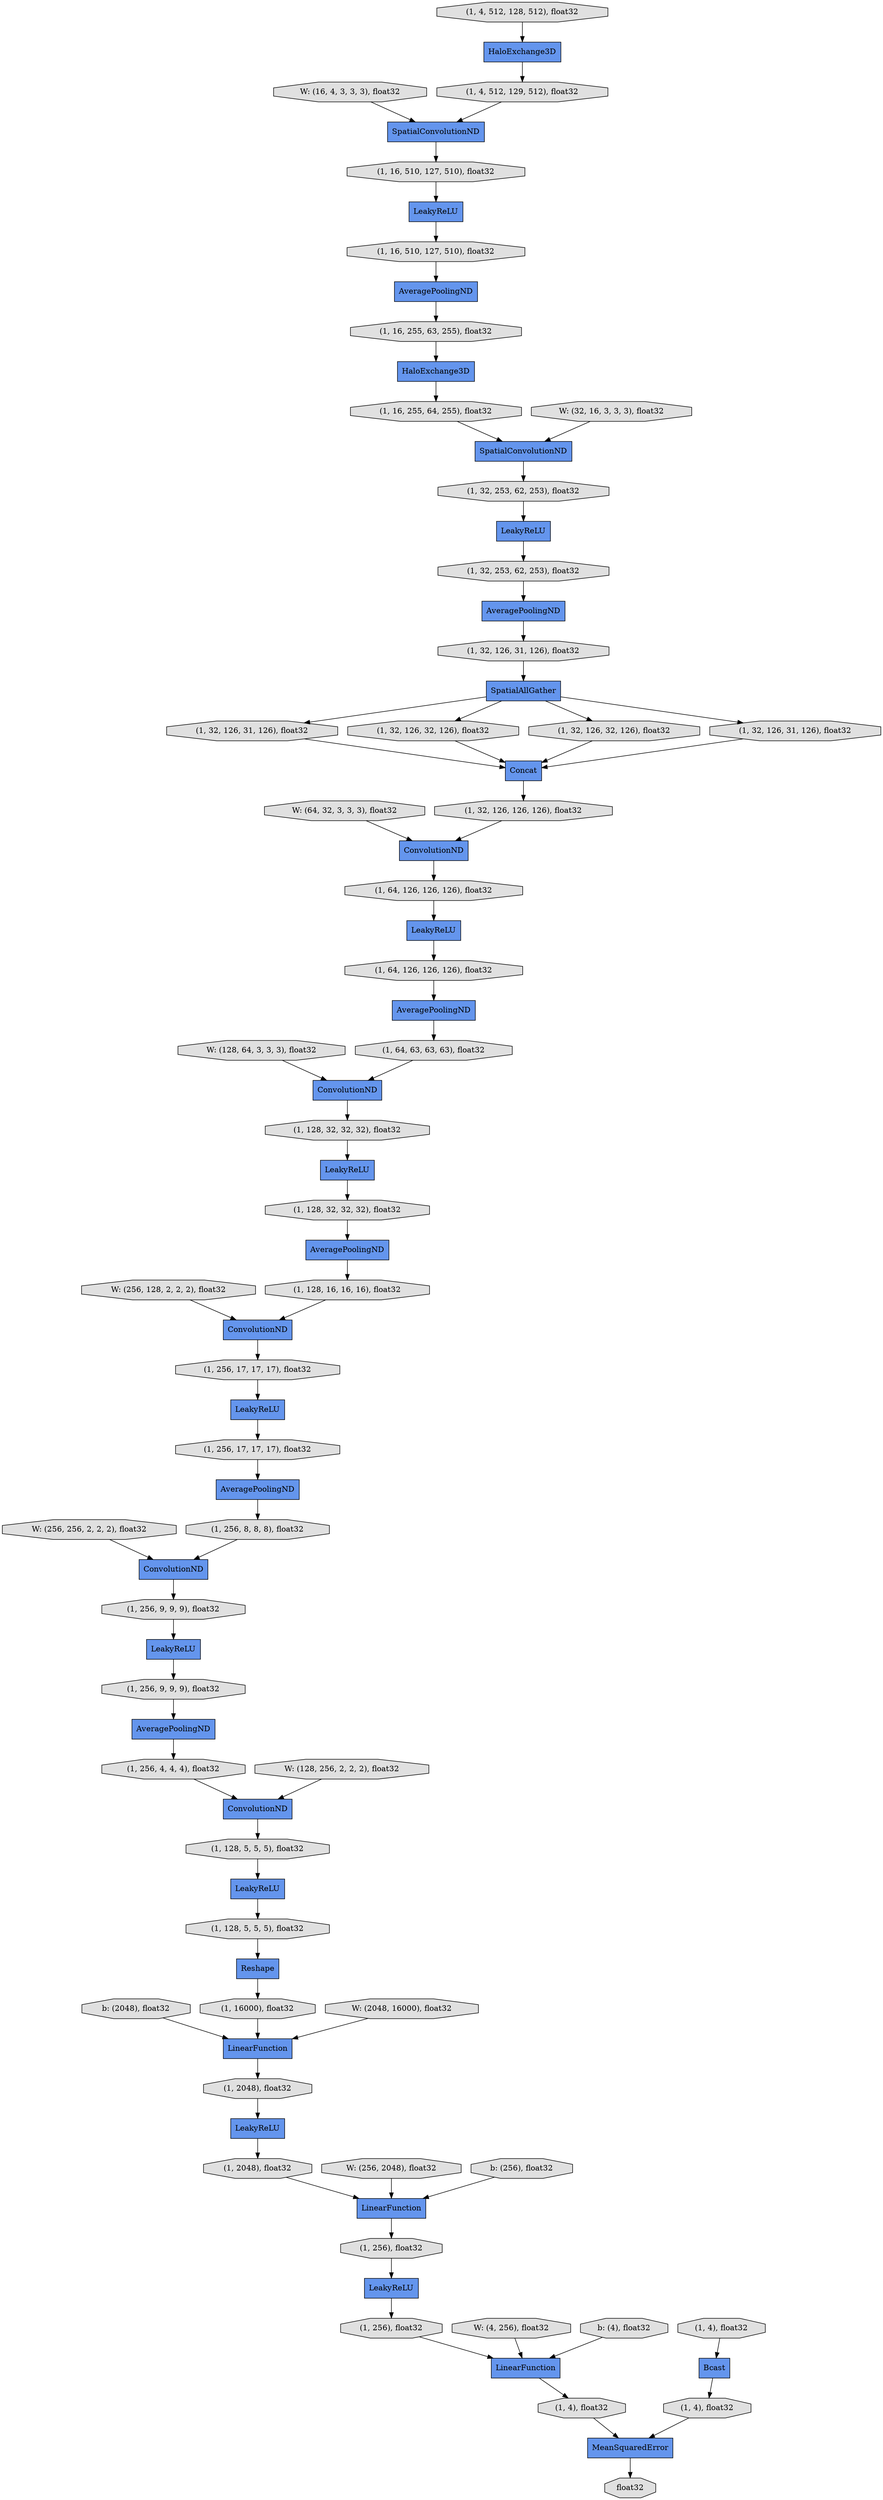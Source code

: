 digraph graphname{rankdir=TB;47382010839120 [label="b: (2048), float32",shape="octagon",fillcolor="#E0E0E0",style="filled"];47382193733776 [label="(1, 256, 4, 4, 4), float32",shape="octagon",fillcolor="#E0E0E0",style="filled"];47382010839184 [label="LeakyReLU",shape="record",fillcolor="#6495ED",style="filled"];47382149046544 [label="W: (256, 2048), float32",shape="octagon",fillcolor="#E0E0E0",style="filled"];47382193668624 [label="(1, 16, 255, 64, 255), float32",shape="octagon",fillcolor="#E0E0E0",style="filled"];47382149046864 [label="b: (256), float32",shape="octagon",fillcolor="#E0E0E0",style="filled"];47382193734224 [label="(1, 128, 5, 5, 5), float32",shape="octagon",fillcolor="#E0E0E0",style="filled"];47382193734480 [label="LeakyReLU",shape="record",fillcolor="#6495ED",style="filled"];47382193668944 [label="AveragePoolingND",shape="record",fillcolor="#6495ED",style="filled"];47382149047184 [label="W: (4, 256), float32",shape="octagon",fillcolor="#E0E0E0",style="filled"];47382193734544 [label="(1, 128, 5, 5, 5), float32",shape="octagon",fillcolor="#E0E0E0",style="filled"];47382010840016 [label="W: (16, 4, 3, 3, 3), float32",shape="octagon",fillcolor="#E0E0E0",style="filled"];47382193669200 [label="Concat",shape="record",fillcolor="#6495ED",style="filled"];47382193669264 [label="(1, 32, 253, 62, 253), float32",shape="octagon",fillcolor="#E0E0E0",style="filled"];47382149047504 [label="b: (4), float32",shape="octagon",fillcolor="#E0E0E0",style="filled"];47382193734992 [label="LinearFunction",shape="record",fillcolor="#6495ED",style="filled"];47382010840400 [label="W: (32, 16, 3, 3, 3), float32",shape="octagon",fillcolor="#E0E0E0",style="filled"];47382193669520 [label="SpatialAllGather",shape="record",fillcolor="#6495ED",style="filled"];47382193669584 [label="(1, 32, 253, 62, 253), float32",shape="octagon",fillcolor="#E0E0E0",style="filled"];47382193669840 [label="LeakyReLU",shape="record",fillcolor="#6495ED",style="filled"];47382010840784 [label="W: (64, 32, 3, 3, 3), float32",shape="octagon",fillcolor="#E0E0E0",style="filled"];47382193669904 [label="(1, 32, 126, 31, 126), float32",shape="octagon",fillcolor="#E0E0E0",style="filled"];47382193735504 [label="(1, 16000), float32",shape="octagon",fillcolor="#E0E0E0",style="filled"];47382193670096 [label="ConvolutionND",shape="record",fillcolor="#6495ED",style="filled"];47382010841168 [label="W: (128, 64, 3, 3, 3), float32",shape="octagon",fillcolor="#E0E0E0",style="filled"];47382193735952 [label="(1, 2048), float32",shape="octagon",fillcolor="#E0E0E0",style="filled"];47382193736080 [label="(1, 2048), float32",shape="octagon",fillcolor="#E0E0E0",style="filled"];47382193670544 [label="(1, 32, 126, 31, 126), float32",shape="octagon",fillcolor="#E0E0E0",style="filled"];47382010841552 [label="W: (256, 128, 2, 2, 2), float32",shape="octagon",fillcolor="#E0E0E0",style="filled"];47382193736208 [label="LinearFunction",shape="record",fillcolor="#6495ED",style="filled"];47382193670864 [label="(1, 32, 126, 32, 126), float32",shape="octagon",fillcolor="#E0E0E0",style="filled"];47382010841936 [label="W: (256, 256, 2, 2, 2), float32",shape="octagon",fillcolor="#E0E0E0",style="filled"];47382193736592 [label="(1, 256), float32",shape="octagon",fillcolor="#E0E0E0",style="filled"];47382193736656 [label="MeanSquaredError",shape="record",fillcolor="#6495ED",style="filled"];47382193671184 [label="(1, 32, 126, 32, 126), float32",shape="octagon",fillcolor="#E0E0E0",style="filled"];47382193736784 [label="(1, 256), float32",shape="octagon",fillcolor="#E0E0E0",style="filled"];47382010842320 [label="W: (128, 256, 2, 2, 2), float32",shape="octagon",fillcolor="#E0E0E0",style="filled"];47382193671504 [label="(1, 32, 126, 31, 126), float32",shape="octagon",fillcolor="#E0E0E0",style="filled"];47382193671632 [label="LeakyReLU",shape="record",fillcolor="#6495ED",style="filled"];47382010842704 [label="W: (2048, 16000), float32",shape="octagon",fillcolor="#E0E0E0",style="filled"];47382193671760 [label="AveragePoolingND",shape="record",fillcolor="#6495ED",style="filled"];47382193737360 [label="(1, 4), float32",shape="octagon",fillcolor="#E0E0E0",style="filled"];47382193671824 [label="(1, 32, 126, 126, 126), float32",shape="octagon",fillcolor="#E0E0E0",style="filled"];47382193737488 [label="float32",shape="octagon",fillcolor="#E0E0E0",style="filled"];47382193672080 [label="ConvolutionND",shape="record",fillcolor="#6495ED",style="filled"];47382193672144 [label="(1, 64, 126, 126, 126), float32",shape="octagon",fillcolor="#E0E0E0",style="filled"];47382193565840 [label="Bcast",shape="record",fillcolor="#6495ED",style="filled"];47382193713488 [label="(1, 64, 126, 126, 126), float32",shape="octagon",fillcolor="#E0E0E0",style="filled"];47382193713872 [label="(1, 64, 63, 63, 63), float32",shape="octagon",fillcolor="#E0E0E0",style="filled"];47382193566672 [label="SpatialConvolutionND",shape="record",fillcolor="#6495ED",style="filled"];47382193714256 [label="ConvolutionND",shape="record",fillcolor="#6495ED",style="filled"];47382193714320 [label="(1, 128, 32, 32, 32), float32",shape="octagon",fillcolor="#E0E0E0",style="filled"];47382193714576 [label="LeakyReLU",shape="record",fillcolor="#6495ED",style="filled"];47382193714640 [label="(1, 128, 32, 32, 32), float32",shape="octagon",fillcolor="#E0E0E0",style="filled"];47382193567248 [label="HaloExchange3D",shape="record",fillcolor="#6495ED",style="filled"];47382193567440 [label="(1, 4), float32",shape="octagon",fillcolor="#E0E0E0",style="filled"];47382193714960 [label="AveragePoolingND",shape="record",fillcolor="#6495ED",style="filled"];47382193567568 [label="Reshape",shape="record",fillcolor="#6495ED",style="filled"];47382193715024 [label="(1, 128, 16, 16, 16), float32",shape="octagon",fillcolor="#E0E0E0",style="filled"];47382193715152 [label="ConvolutionND",shape="record",fillcolor="#6495ED",style="filled"];47382193567696 [label="(1, 4, 512, 128, 512), float32",shape="octagon",fillcolor="#E0E0E0",style="filled"];47382193567888 [label="(1, 4), float32",shape="octagon",fillcolor="#E0E0E0",style="filled"];47382193567952 [label="SpatialConvolutionND",shape="record",fillcolor="#6495ED",style="filled"];47382193715472 [label="(1, 256, 17, 17, 17), float32",shape="octagon",fillcolor="#E0E0E0",style="filled"];47382193568144 [label="(1, 4, 512, 129, 512), float32",shape="octagon",fillcolor="#E0E0E0",style="filled"];47382193568208 [label="LinearFunction",shape="record",fillcolor="#6495ED",style="filled"];47382193715728 [label="LeakyReLU",shape="record",fillcolor="#6495ED",style="filled"];47382193715792 [label="(1, 256, 17, 17, 17), float32",shape="octagon",fillcolor="#E0E0E0",style="filled"];47382193568528 [label="AveragePoolingND",shape="record",fillcolor="#6495ED",style="filled"];47382193568592 [label="AveragePoolingND",shape="record",fillcolor="#6495ED",style="filled"];47382193716112 [label="AveragePoolingND",shape="record",fillcolor="#6495ED",style="filled"];47382193716176 [label="(1, 256, 8, 8, 8), float32",shape="octagon",fillcolor="#E0E0E0",style="filled"];47382193568720 [label="(1, 16, 510, 127, 510), float32",shape="octagon",fillcolor="#E0E0E0",style="filled"];47382193716304 [label="ConvolutionND",shape="record",fillcolor="#6495ED",style="filled"];47382193716560 [label="LeakyReLU",shape="record",fillcolor="#6495ED",style="filled"];47382193716624 [label="(1, 256, 9, 9, 9), float32",shape="octagon",fillcolor="#E0E0E0",style="filled"];47382193569168 [label="HaloExchange3D",shape="record",fillcolor="#6495ED",style="filled"];47382193716880 [label="LeakyReLU",shape="record",fillcolor="#6495ED",style="filled"];47382193569424 [label="(1, 16, 510, 127, 510), float32",shape="octagon",fillcolor="#E0E0E0",style="filled"];47382193716944 [label="(1, 256, 9, 9, 9), float32",shape="octagon",fillcolor="#E0E0E0",style="filled"];47382193569552 [label="LeakyReLU",shape="record",fillcolor="#6495ED",style="filled"];47382193569616 [label="(1, 16, 255, 63, 255), float32",shape="octagon",fillcolor="#E0E0E0",style="filled"];47382193567568 -> 47382193735504;47382193567248 -> 47382193568144;47382193714960 -> 47382193716176;47382193713488 -> 47382193671760;47382193566672 -> 47382193568720;47382193735952 -> 47382193716560;47382149046544 -> 47382193734992;47382193567696 -> 47382193567248;47382149046864 -> 47382193734992;47382193669904 -> 47382193669520;47382193568592 -> 47382193669904;47382193568208 -> 47382193735952;47382193668944 -> 47382193715024;47382193715728 -> 47382193716944;47382193735504 -> 47382193568208;47382193715472 -> 47382193714576;47382193672144 -> 47382193669840;47382193567440 -> 47382193565840;47382010840400 -> 47382193567952;47382193669200 -> 47382193671824;47382193716176 -> 47382193715152;47382193668624 -> 47382193567952;47382193568528 -> 47382193569616;47382193569424 -> 47382193568528;47382193734224 -> 47382193716880;47382193714256 -> 47382193715472;47382193671760 -> 47382193713872;47382193669520 -> 47382193670544;47382193714320 -> 47382193671632;47382193736592 -> 47382193734480;47382193736080 -> 47382193734992;47382193716112 -> 47382193733776;47382010840016 -> 47382193566672;47382193714576 -> 47382193715792;47382010841936 -> 47382193715152;47382193716624 -> 47382193715728;47382193567952 -> 47382193669264;47382193670544 -> 47382193669200;47382193715024 -> 47382193714256;47382193669264 -> 47382193569552;47382193716880 -> 47382193734544;47382193671632 -> 47382193714640;47382193669584 -> 47382193568592;47382193569616 -> 47382193569168;47382193671824 -> 47382193670096;47382193669520 -> 47382193671184;47382193716560 -> 47382193736080;47382193568144 -> 47382193566672;47382193670096 -> 47382193672144;47382193569552 -> 47382193669584;47382193568720 -> 47382010839184;47382193671184 -> 47382193669200;47382010840784 -> 47382193670096;47382193671504 -> 47382193669200;47382193569168 -> 47382193668624;47382193736784 -> 47382193736208;47382010841552 -> 47382193714256;47382193736656 -> 47382193737488;47382149047504 -> 47382193736208;47382193734992 -> 47382193736592;47382193716304 -> 47382193734224;47382193670864 -> 47382193669200;47382010841168 -> 47382193672080;47382149047184 -> 47382193736208;47382193734544 -> 47382193567568;47382193669520 -> 47382193671504;47382193713872 -> 47382193672080;47382010842320 -> 47382193716304;47382193714640 -> 47382193668944;47382193669520 -> 47382193670864;47382193734480 -> 47382193736784;47382010842704 -> 47382193568208;47382193672080 -> 47382193714320;47382193567888 -> 47382193736656;47382193733776 -> 47382193716304;47382010839120 -> 47382193568208;47382193715792 -> 47382193714960;47382010839184 -> 47382193569424;47382193737360 -> 47382193736656;47382193736208 -> 47382193737360;47382193716944 -> 47382193716112;47382193565840 -> 47382193567888;47382193715152 -> 47382193716624;47382193669840 -> 47382193713488;}